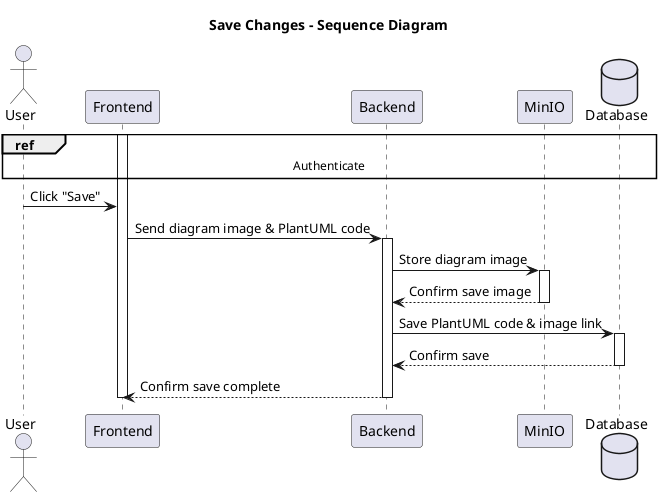 @startuml
title Save Changes - Sequence Diagram

actor User
participant Frontend
participant Backend
participant MinIO
database Database

ref over User, Database: Authenticate



activate Frontend

User -> Frontend: Click "Save"
Frontend -> Backend: Send diagram image & PlantUML code
activate Backend

Backend -> MinIO: Store diagram image
activate MinIO
MinIO --> Backend: Confirm save image
deactivate MinIO

Backend -> Database: Save PlantUML code & image link
activate Database
Database --> Backend: Confirm save
deactivate Database

Backend --> Frontend: Confirm save complete
deactivate Backend

deactivate Frontend

@enduml